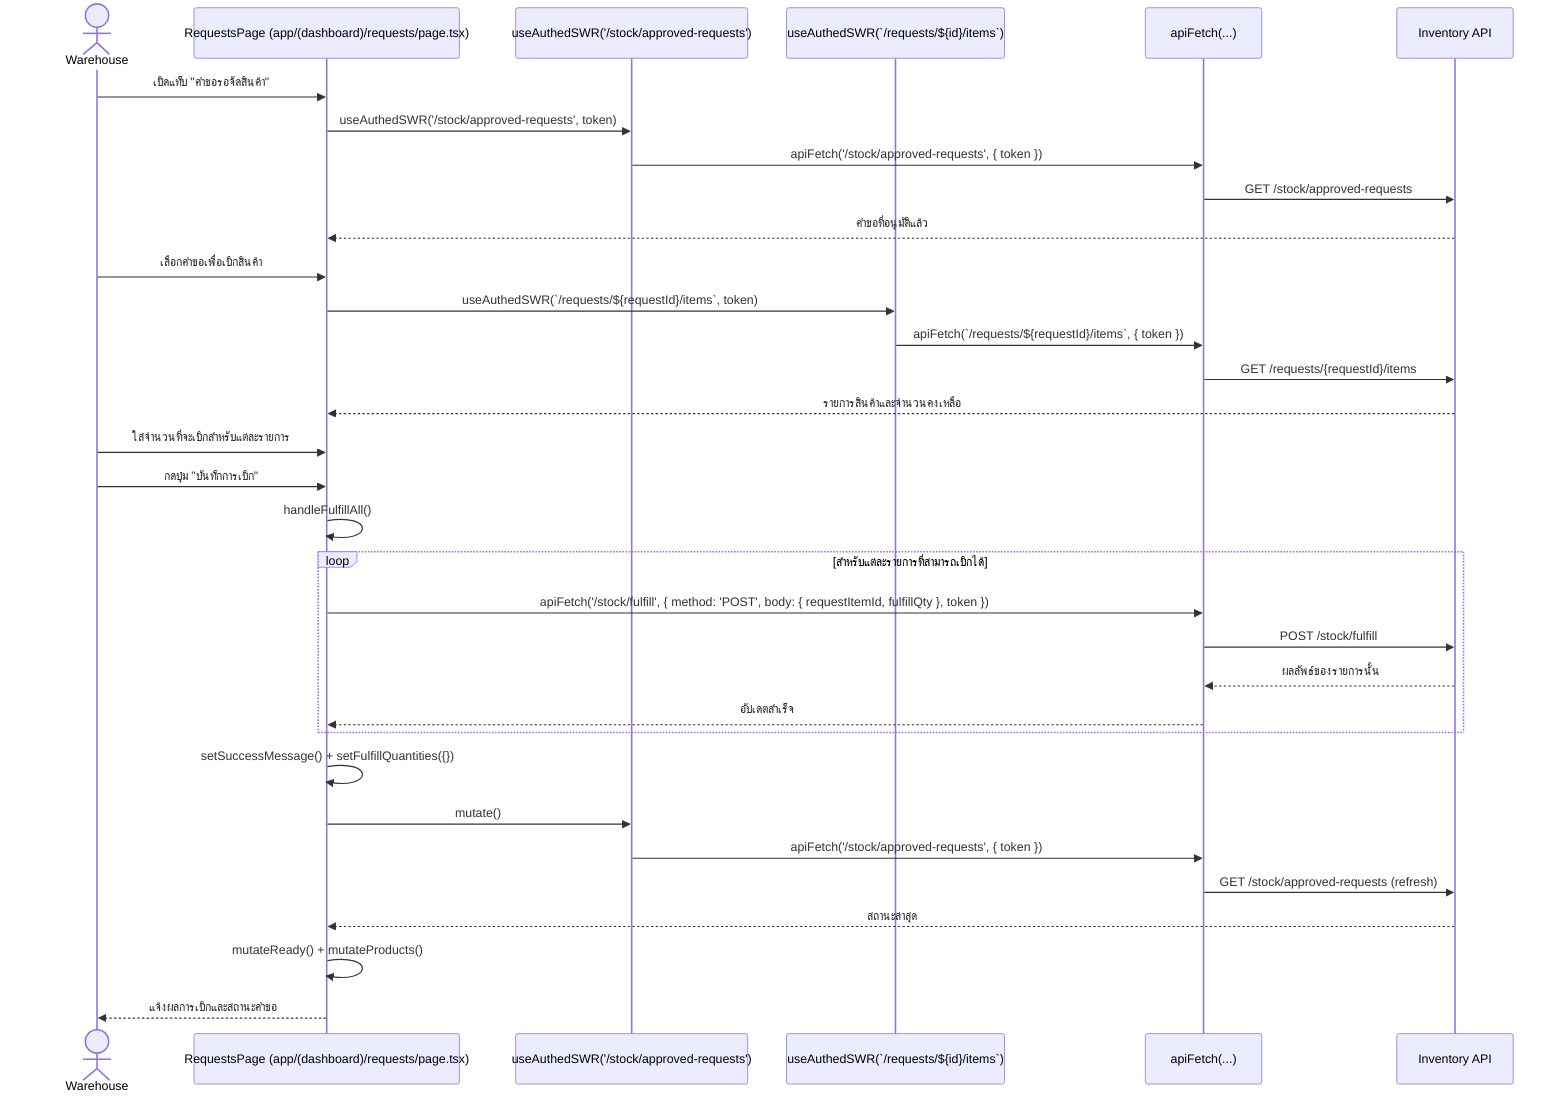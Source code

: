 sequenceDiagram
    actor Warehouse
    participant RequestsPage as RequestsPage (app/(dashboard)/requests/page.tsx)
    participant ApprovedHook as useAuthedSWR('/stock/approved-requests')
    participant ItemsHook as useAuthedSWR(`/requests/${id}/items`)
    participant ApiFetch as apiFetch(...)
    participant Backend as Inventory API

    Warehouse->>RequestsPage: เปิดแท็บ "คำขอรอจัดสินค้า"
    RequestsPage->>ApprovedHook: useAuthedSWR('/stock/approved-requests', token)
    ApprovedHook->>ApiFetch: apiFetch('/stock/approved-requests', { token })
    ApiFetch->>Backend: GET /stock/approved-requests
    Backend-->>RequestsPage: คำขอที่อนุมัติแล้ว

    Warehouse->>RequestsPage: เลือกคำขอเพื่อเบิกสินค้า
    RequestsPage->>ItemsHook: useAuthedSWR(`/requests/${requestId}/items`, token)
    ItemsHook->>ApiFetch: apiFetch(`/requests/${requestId}/items`, { token })
    ApiFetch->>Backend: GET /requests/{requestId}/items
    Backend-->>RequestsPage: รายการสินค้าและจำนวนคงเหลือ

    Warehouse->>RequestsPage: ใส่จำนวนที่จะเบิกสำหรับแต่ละรายการ
    Warehouse->>RequestsPage: กดปุ่ม "บันทึกการเบิก"
    RequestsPage->>RequestsPage: handleFulfillAll()
    loop สำหรับแต่ละรายการที่สามารถเบิกได้
        RequestsPage->>ApiFetch: apiFetch('/stock/fulfill', { method: 'POST', body: { requestItemId, fulfillQty }, token })
        ApiFetch->>Backend: POST /stock/fulfill
        Backend-->>ApiFetch: ผลลัพธ์ของรายการนั้น
        ApiFetch-->>RequestsPage: อัปเดตสำเร็จ
    end
    RequestsPage->>RequestsPage: setSuccessMessage() + setFulfillQuantities({})
    RequestsPage->>ApprovedHook: mutate()
    ApprovedHook->>ApiFetch: apiFetch('/stock/approved-requests', { token })
    ApiFetch->>Backend: GET /stock/approved-requests (refresh)
    Backend-->>RequestsPage: สถานะล่าสุด
    RequestsPage->>RequestsPage: mutateReady() + mutateProducts()
    RequestsPage-->>Warehouse: แจ้งผลการเบิกและสถานะคำขอ